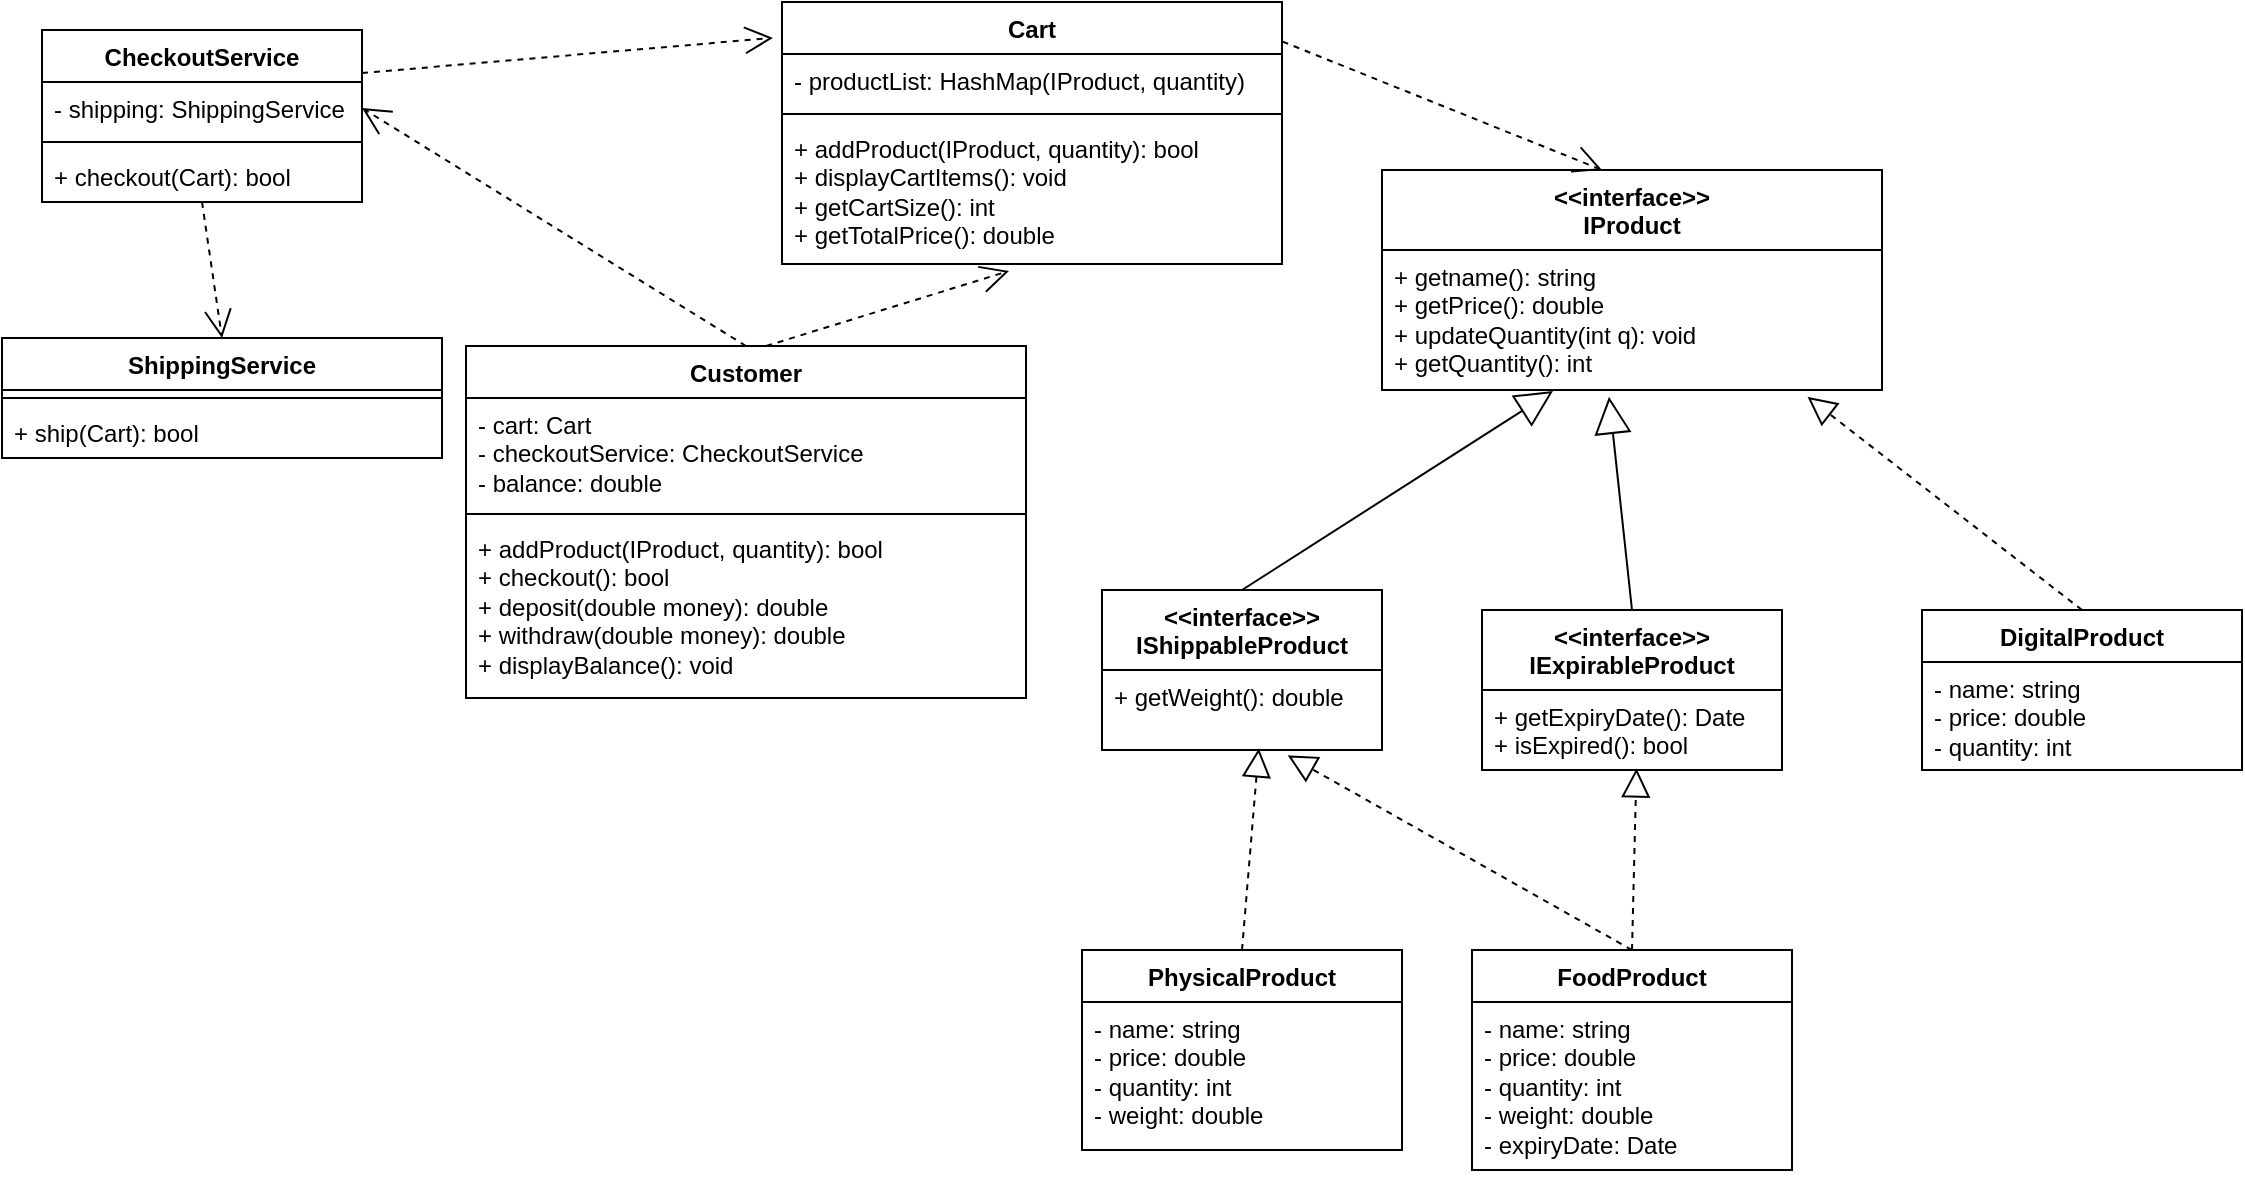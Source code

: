 <mxfile>
    <diagram id="7D_3XOsh7O59Okha5pBx" name="Page-1">
        <mxGraphModel dx="873" dy="677" grid="0" gridSize="10" guides="1" tooltips="1" connect="1" arrows="1" fold="1" page="0" pageScale="1" pageWidth="850" pageHeight="1100" math="0" shadow="0">
            <root>
                <mxCell id="0"/>
                <mxCell id="1" parent="0"/>
                <mxCell id="25" value="&lt;div&gt;&amp;lt;&amp;lt;interface&amp;gt;&amp;gt;&lt;/div&gt;IExpirableProduct" style="swimlane;fontStyle=1;align=center;verticalAlign=top;childLayout=stackLayout;horizontal=1;startSize=40;horizontalStack=0;resizeParent=1;resizeParentMax=0;resizeLast=0;collapsible=1;marginBottom=0;whiteSpace=wrap;html=1;" vertex="1" parent="1">
                    <mxGeometry x="370" y="400" width="150" height="80" as="geometry"/>
                </mxCell>
                <mxCell id="28" value="&lt;div&gt;+ getExpiryDate(): Date&lt;/div&gt;&lt;div&gt;+ isExpired(): bool&lt;/div&gt;" style="text;strokeColor=none;fillColor=none;align=left;verticalAlign=top;spacingLeft=4;spacingRight=4;overflow=hidden;rotatable=0;points=[[0,0.5],[1,0.5]];portConstraint=eastwest;whiteSpace=wrap;html=1;" vertex="1" parent="25">
                    <mxGeometry y="40" width="150" height="40" as="geometry"/>
                </mxCell>
                <mxCell id="53" value="" style="group" vertex="1" connectable="0" parent="1">
                    <mxGeometry x="320" y="150" width="250" height="174" as="geometry"/>
                </mxCell>
                <mxCell id="16" value="&lt;div&gt;&amp;lt;&amp;lt;interface&amp;gt;&amp;gt;&lt;/div&gt;IProduct" style="swimlane;fontStyle=1;align=center;verticalAlign=top;childLayout=stackLayout;horizontal=1;startSize=40;horizontalStack=0;resizeParent=1;resizeParentMax=0;resizeLast=0;collapsible=1;marginBottom=0;whiteSpace=wrap;html=1;" vertex="1" parent="53">
                    <mxGeometry y="30" width="250" height="110" as="geometry">
                        <mxRectangle x="370.64" y="90" width="50" height="40" as="alternateBounds"/>
                    </mxGeometry>
                </mxCell>
                <mxCell id="19" value="&lt;div&gt;&lt;span style=&quot;background-color: transparent;&quot;&gt;+ getname(): string&lt;/span&gt;&lt;/div&gt;&lt;div&gt;&lt;span style=&quot;background-color: transparent;&quot;&gt;+ getPrice(): double&lt;/span&gt;&lt;/div&gt;&lt;div&gt;+ updateQuantity(int q): void&lt;/div&gt;&lt;div&gt;+ getQuantity(): int&amp;nbsp;&lt;/div&gt;" style="text;strokeColor=none;fillColor=none;align=left;verticalAlign=top;spacingLeft=4;spacingRight=4;overflow=hidden;rotatable=0;points=[[0,0.5],[1,0.5]];portConstraint=eastwest;whiteSpace=wrap;html=1;" vertex="1" parent="16">
                    <mxGeometry y="40" width="250" height="70" as="geometry"/>
                </mxCell>
                <mxCell id="56" value="" style="group" vertex="1" connectable="0" parent="1">
                    <mxGeometry x="180" y="360" width="160" height="110" as="geometry"/>
                </mxCell>
                <mxCell id="21" value="&lt;div&gt;&amp;lt;&amp;lt;interface&amp;gt;&amp;gt;&lt;/div&gt;IShippableProduct" style="swimlane;fontStyle=1;align=center;verticalAlign=top;childLayout=stackLayout;horizontal=1;startSize=40;horizontalStack=0;resizeParent=1;resizeParentMax=0;resizeLast=0;collapsible=1;marginBottom=0;whiteSpace=wrap;html=1;" vertex="1" parent="56">
                    <mxGeometry y="30" width="140" height="80" as="geometry"/>
                </mxCell>
                <mxCell id="24" value="&lt;div&gt;+ getWeight(): double&lt;/div&gt;" style="text;strokeColor=none;fillColor=none;align=left;verticalAlign=top;spacingLeft=4;spacingRight=4;overflow=hidden;rotatable=0;points=[[0,0.5],[1,0.5]];portConstraint=eastwest;whiteSpace=wrap;html=1;" vertex="1" parent="21">
                    <mxGeometry y="40" width="140" height="40" as="geometry"/>
                </mxCell>
                <mxCell id="59" value="" style="endArrow=block;endSize=16;endFill=0;html=1;exitX=0.5;exitY=0;exitDx=0;exitDy=0;entryX=0.342;entryY=1.008;entryDx=0;entryDy=0;entryPerimeter=0;" edge="1" parent="1" source="21" target="19">
                    <mxGeometry width="160" relative="1" as="geometry">
                        <mxPoint x="420" y="380" as="sourcePoint"/>
                        <mxPoint x="580" y="380" as="targetPoint"/>
                    </mxGeometry>
                </mxCell>
                <mxCell id="60" value="" style="endArrow=block;endSize=16;endFill=0;html=1;exitX=0.5;exitY=0;exitDx=0;exitDy=0;entryX=0.454;entryY=1.049;entryDx=0;entryDy=0;entryPerimeter=0;" edge="1" parent="1" source="25" target="19">
                    <mxGeometry width="160" relative="1" as="geometry">
                        <mxPoint x="340" y="414" as="sourcePoint"/>
                        <mxPoint x="425" y="352" as="targetPoint"/>
                    </mxGeometry>
                </mxCell>
                <mxCell id="61" value="" style="endArrow=block;dashed=1;endFill=0;endSize=12;html=1;exitX=0.5;exitY=0;exitDx=0;exitDy=0;entryX=0.851;entryY=1.049;entryDx=0;entryDy=0;entryPerimeter=0;" edge="1" parent="1" source="62" target="19">
                    <mxGeometry width="160" relative="1" as="geometry">
                        <mxPoint x="320" y="620" as="sourcePoint"/>
                        <mxPoint x="525" y="550" as="targetPoint"/>
                    </mxGeometry>
                </mxCell>
                <mxCell id="62" value="DigitalProduct" style="swimlane;fontStyle=1;align=center;verticalAlign=top;childLayout=stackLayout;horizontal=1;startSize=26;horizontalStack=0;resizeParent=1;resizeParentMax=0;resizeLast=0;collapsible=1;marginBottom=0;whiteSpace=wrap;html=1;" vertex="1" parent="1">
                    <mxGeometry x="590" y="400" width="160" height="80" as="geometry"/>
                </mxCell>
                <mxCell id="63" value="- name: string&lt;div&gt;- price: double&lt;/div&gt;&lt;div&gt;- quantity: int&lt;/div&gt;" style="text;strokeColor=none;fillColor=none;align=left;verticalAlign=top;spacingLeft=4;spacingRight=4;overflow=hidden;rotatable=0;points=[[0,0.5],[1,0.5]];portConstraint=eastwest;whiteSpace=wrap;html=1;" vertex="1" parent="62">
                    <mxGeometry y="26" width="160" height="54" as="geometry"/>
                </mxCell>
                <mxCell id="66" value="" style="endArrow=block;dashed=1;endFill=0;endSize=12;html=1;entryX=0.56;entryY=0.98;entryDx=0;entryDy=0;entryPerimeter=0;" edge="1" parent="1" target="24">
                    <mxGeometry width="160" relative="1" as="geometry">
                        <mxPoint x="250" y="570" as="sourcePoint"/>
                        <mxPoint x="254" y="480" as="targetPoint"/>
                    </mxGeometry>
                </mxCell>
                <mxCell id="67" value="PhysicalProduct" style="swimlane;fontStyle=1;align=center;verticalAlign=top;childLayout=stackLayout;horizontal=1;startSize=26;horizontalStack=0;resizeParent=1;resizeParentMax=0;resizeLast=0;collapsible=1;marginBottom=0;whiteSpace=wrap;html=1;" vertex="1" parent="1">
                    <mxGeometry x="170" y="570" width="160" height="100" as="geometry"/>
                </mxCell>
                <mxCell id="68" value="- name: string&lt;div&gt;- price: double&lt;/div&gt;&lt;div&gt;- quantity: int&lt;/div&gt;&lt;div&gt;- weight: double&lt;/div&gt;" style="text;strokeColor=none;fillColor=none;align=left;verticalAlign=top;spacingLeft=4;spacingRight=4;overflow=hidden;rotatable=0;points=[[0,0.5],[1,0.5]];portConstraint=eastwest;whiteSpace=wrap;html=1;" vertex="1" parent="67">
                    <mxGeometry y="26" width="160" height="74" as="geometry"/>
                </mxCell>
                <mxCell id="69" value="FoodProduct" style="swimlane;fontStyle=1;align=center;verticalAlign=top;childLayout=stackLayout;horizontal=1;startSize=26;horizontalStack=0;resizeParent=1;resizeParentMax=0;resizeLast=0;collapsible=1;marginBottom=0;whiteSpace=wrap;html=1;" vertex="1" parent="1">
                    <mxGeometry x="365" y="570" width="160" height="110" as="geometry"/>
                </mxCell>
                <mxCell id="70" value="- name: string&lt;div&gt;- price: double&lt;/div&gt;&lt;div&gt;- quantity: int&lt;/div&gt;&lt;div&gt;- weight: double&lt;/div&gt;&lt;div&gt;- expiryDate: Date&lt;/div&gt;" style="text;strokeColor=none;fillColor=none;align=left;verticalAlign=top;spacingLeft=4;spacingRight=4;overflow=hidden;rotatable=0;points=[[0,0.5],[1,0.5]];portConstraint=eastwest;whiteSpace=wrap;html=1;" vertex="1" parent="69">
                    <mxGeometry y="26" width="160" height="84" as="geometry"/>
                </mxCell>
                <mxCell id="71" value="" style="endArrow=block;dashed=1;endFill=0;endSize=12;html=1;entryX=0.515;entryY=0.98;entryDx=0;entryDy=0;entryPerimeter=0;exitX=0.5;exitY=0;exitDx=0;exitDy=0;" edge="1" parent="1" source="69" target="28">
                    <mxGeometry width="160" relative="1" as="geometry">
                        <mxPoint x="670" y="570" as="sourcePoint"/>
                        <mxPoint x="666" y="475" as="targetPoint"/>
                    </mxGeometry>
                </mxCell>
                <mxCell id="72" value="" style="endArrow=block;dashed=1;endFill=0;endSize=12;html=1;entryX=0.663;entryY=1.066;entryDx=0;entryDy=0;entryPerimeter=0;exitX=0.5;exitY=0;exitDx=0;exitDy=0;" edge="1" parent="1" source="69" target="24">
                    <mxGeometry width="160" relative="1" as="geometry">
                        <mxPoint x="680" y="580" as="sourcePoint"/>
                        <mxPoint x="676" y="485" as="targetPoint"/>
                    </mxGeometry>
                </mxCell>
                <mxCell id="77" value="Customer" style="swimlane;fontStyle=1;align=center;verticalAlign=top;childLayout=stackLayout;horizontal=1;startSize=26;horizontalStack=0;resizeParent=1;resizeParentMax=0;resizeLast=0;collapsible=1;marginBottom=0;whiteSpace=wrap;html=1;" vertex="1" parent="1">
                    <mxGeometry x="-138" y="268" width="280" height="176" as="geometry"/>
                </mxCell>
                <mxCell id="78" value="- cart: Cart&lt;div&gt;- checkoutService: CheckoutService&lt;/div&gt;&lt;div&gt;- balance: double&lt;/div&gt;" style="text;strokeColor=none;fillColor=none;align=left;verticalAlign=top;spacingLeft=4;spacingRight=4;overflow=hidden;rotatable=0;points=[[0,0.5],[1,0.5]];portConstraint=eastwest;whiteSpace=wrap;html=1;" vertex="1" parent="77">
                    <mxGeometry y="26" width="280" height="54" as="geometry"/>
                </mxCell>
                <mxCell id="79" value="" style="line;strokeWidth=1;fillColor=none;align=left;verticalAlign=middle;spacingTop=-1;spacingLeft=3;spacingRight=3;rotatable=0;labelPosition=right;points=[];portConstraint=eastwest;strokeColor=inherit;" vertex="1" parent="77">
                    <mxGeometry y="80" width="280" height="8" as="geometry"/>
                </mxCell>
                <mxCell id="80" value="+ addProduct(IProduct, quantity): bool&lt;div&gt;&lt;div&gt;+ checkout(): bool&lt;/div&gt;&lt;div&gt;+ deposit(double money): double&lt;/div&gt;&lt;div&gt;+ withdraw(double money): double&lt;/div&gt;&lt;/div&gt;&lt;div&gt;+ displayBalance(): void&lt;/div&gt;" style="text;strokeColor=none;fillColor=none;align=left;verticalAlign=top;spacingLeft=4;spacingRight=4;overflow=hidden;rotatable=0;points=[[0,0.5],[1,0.5]];portConstraint=eastwest;whiteSpace=wrap;html=1;" vertex="1" parent="77">
                    <mxGeometry y="88" width="280" height="88" as="geometry"/>
                </mxCell>
                <mxCell id="85" value="Cart" style="swimlane;fontStyle=1;align=center;verticalAlign=top;childLayout=stackLayout;horizontal=1;startSize=26;horizontalStack=0;resizeParent=1;resizeParentMax=0;resizeLast=0;collapsible=1;marginBottom=0;whiteSpace=wrap;html=1;" vertex="1" parent="1">
                    <mxGeometry x="20" y="96" width="250" height="131" as="geometry"/>
                </mxCell>
                <mxCell id="86" value="- productList: HashMap(IProduct, quantity)&lt;div&gt;&lt;br&gt;&lt;/div&gt;" style="text;strokeColor=none;fillColor=none;align=left;verticalAlign=top;spacingLeft=4;spacingRight=4;overflow=hidden;rotatable=0;points=[[0,0.5],[1,0.5]];portConstraint=eastwest;whiteSpace=wrap;html=1;" vertex="1" parent="85">
                    <mxGeometry y="26" width="250" height="26" as="geometry"/>
                </mxCell>
                <mxCell id="87" value="" style="line;strokeWidth=1;fillColor=none;align=left;verticalAlign=middle;spacingTop=-1;spacingLeft=3;spacingRight=3;rotatable=0;labelPosition=right;points=[];portConstraint=eastwest;strokeColor=inherit;" vertex="1" parent="85">
                    <mxGeometry y="52" width="250" height="8" as="geometry"/>
                </mxCell>
                <mxCell id="88" value="+ addProduct(IProduct, quantity): bool&lt;div&gt;+ displayCartItems(): void&lt;/div&gt;&lt;div&gt;+ getCartSize(): int&lt;/div&gt;&lt;div&gt;+ getTotalPrice(): double&lt;/div&gt;" style="text;strokeColor=none;fillColor=none;align=left;verticalAlign=top;spacingLeft=4;spacingRight=4;overflow=hidden;rotatable=0;points=[[0,0.5],[1,0.5]];portConstraint=eastwest;whiteSpace=wrap;html=1;" vertex="1" parent="85">
                    <mxGeometry y="60" width="250" height="71" as="geometry"/>
                </mxCell>
                <mxCell id="89" value="CheckoutService" style="swimlane;fontStyle=1;align=center;verticalAlign=top;childLayout=stackLayout;horizontal=1;startSize=26;horizontalStack=0;resizeParent=1;resizeParentMax=0;resizeLast=0;collapsible=1;marginBottom=0;whiteSpace=wrap;html=1;" vertex="1" parent="1">
                    <mxGeometry x="-350" y="110" width="160" height="86" as="geometry"/>
                </mxCell>
                <mxCell id="90" value="- shipping: ShippingService" style="text;strokeColor=none;fillColor=none;align=left;verticalAlign=top;spacingLeft=4;spacingRight=4;overflow=hidden;rotatable=0;points=[[0,0.5],[1,0.5]];portConstraint=eastwest;whiteSpace=wrap;html=1;" vertex="1" parent="89">
                    <mxGeometry y="26" width="160" height="26" as="geometry"/>
                </mxCell>
                <mxCell id="91" value="" style="line;strokeWidth=1;fillColor=none;align=left;verticalAlign=middle;spacingTop=-1;spacingLeft=3;spacingRight=3;rotatable=0;labelPosition=right;points=[];portConstraint=eastwest;strokeColor=inherit;" vertex="1" parent="89">
                    <mxGeometry y="52" width="160" height="8" as="geometry"/>
                </mxCell>
                <mxCell id="92" value="+ checkout(Cart): bool" style="text;strokeColor=none;fillColor=none;align=left;verticalAlign=top;spacingLeft=4;spacingRight=4;overflow=hidden;rotatable=0;points=[[0,0.5],[1,0.5]];portConstraint=eastwest;whiteSpace=wrap;html=1;" vertex="1" parent="89">
                    <mxGeometry y="60" width="160" height="26" as="geometry"/>
                </mxCell>
                <mxCell id="93" value="" style="endArrow=open;endSize=12;dashed=1;html=1;exitX=1.001;exitY=0.151;exitDx=0;exitDy=0;exitPerimeter=0;" edge="1" parent="1" source="85">
                    <mxGeometry width="160" relative="1" as="geometry">
                        <mxPoint x="150" y="250" as="sourcePoint"/>
                        <mxPoint x="430" y="180" as="targetPoint"/>
                    </mxGeometry>
                </mxCell>
                <mxCell id="94" value="" style="endArrow=open;endSize=12;dashed=1;html=1;exitX=0.536;exitY=0;exitDx=0;exitDy=0;exitPerimeter=0;entryX=0.454;entryY=1.049;entryDx=0;entryDy=0;entryPerimeter=0;" edge="1" parent="1" source="77" target="88">
                    <mxGeometry width="160" relative="1" as="geometry">
                        <mxPoint x="40" y="210" as="sourcePoint"/>
                        <mxPoint x="200" y="210" as="targetPoint"/>
                    </mxGeometry>
                </mxCell>
                <mxCell id="95" value="" style="endArrow=open;endSize=12;dashed=1;html=1;exitX=0.5;exitY=0;exitDx=0;exitDy=0;entryX=1;entryY=0.5;entryDx=0;entryDy=0;" edge="1" parent="1" source="77" target="90">
                    <mxGeometry width="160" relative="1" as="geometry">
                        <mxPoint x="-160" y="210" as="sourcePoint"/>
                        <mxPoint y="210" as="targetPoint"/>
                    </mxGeometry>
                </mxCell>
                <mxCell id="96" value="" style="endArrow=open;endSize=12;dashed=1;html=1;exitX=1;exitY=0.25;exitDx=0;exitDy=0;entryX=-0.018;entryY=0.137;entryDx=0;entryDy=0;entryPerimeter=0;" edge="1" parent="1" source="89" target="85">
                    <mxGeometry width="160" relative="1" as="geometry">
                        <mxPoint x="-160" y="210" as="sourcePoint"/>
                        <mxPoint y="210" as="targetPoint"/>
                    </mxGeometry>
                </mxCell>
                <mxCell id="106" value="ShippingService" style="swimlane;fontStyle=1;align=center;verticalAlign=top;childLayout=stackLayout;horizontal=1;startSize=26;horizontalStack=0;resizeParent=1;resizeParentMax=0;resizeLast=0;collapsible=1;marginBottom=0;whiteSpace=wrap;html=1;" vertex="1" parent="1">
                    <mxGeometry x="-370" y="264" width="220" height="60" as="geometry"/>
                </mxCell>
                <mxCell id="108" value="" style="line;strokeWidth=1;fillColor=none;align=left;verticalAlign=middle;spacingTop=-1;spacingLeft=3;spacingRight=3;rotatable=0;labelPosition=right;points=[];portConstraint=eastwest;strokeColor=inherit;" vertex="1" parent="106">
                    <mxGeometry y="26" width="220" height="8" as="geometry"/>
                </mxCell>
                <mxCell id="109" value="+ ship(Cart): bool" style="text;strokeColor=none;fillColor=none;align=left;verticalAlign=top;spacingLeft=4;spacingRight=4;overflow=hidden;rotatable=0;points=[[0,0.5],[1,0.5]];portConstraint=eastwest;whiteSpace=wrap;html=1;" vertex="1" parent="106">
                    <mxGeometry y="34" width="220" height="26" as="geometry"/>
                </mxCell>
                <mxCell id="110" value="" style="endArrow=open;endSize=12;dashed=1;html=1;exitX=0.5;exitY=1;exitDx=0;exitDy=0;entryX=0.5;entryY=0;entryDx=0;entryDy=0;" edge="1" parent="1" source="89" target="106">
                    <mxGeometry width="160" relative="1" as="geometry">
                        <mxPoint x="10" y="350" as="sourcePoint"/>
                        <mxPoint x="170" y="350" as="targetPoint"/>
                    </mxGeometry>
                </mxCell>
            </root>
        </mxGraphModel>
    </diagram>
</mxfile>